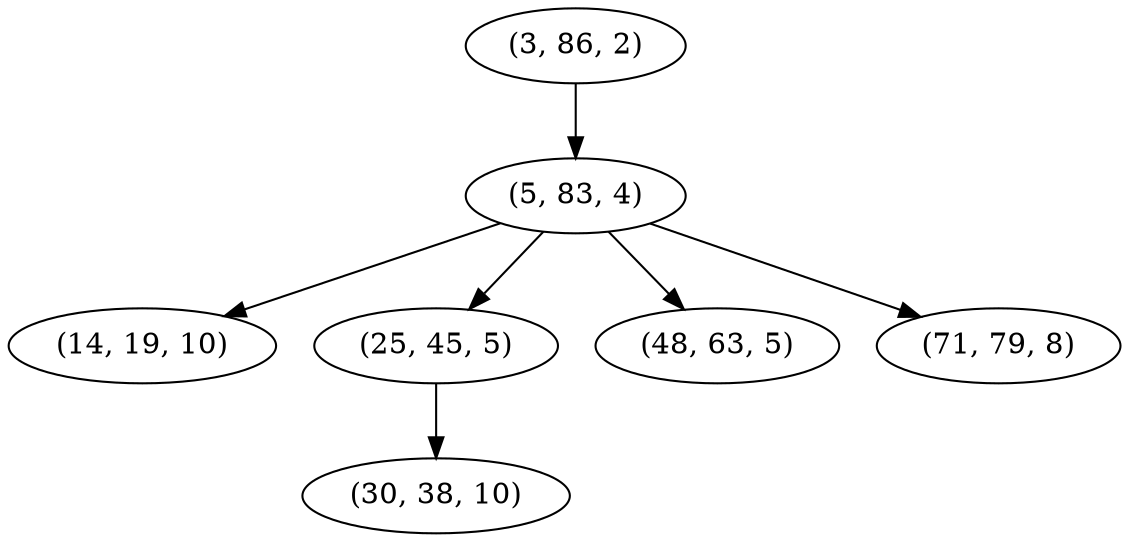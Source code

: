 digraph tree {
    "(3, 86, 2)";
    "(5, 83, 4)";
    "(14, 19, 10)";
    "(25, 45, 5)";
    "(30, 38, 10)";
    "(48, 63, 5)";
    "(71, 79, 8)";
    "(3, 86, 2)" -> "(5, 83, 4)";
    "(5, 83, 4)" -> "(14, 19, 10)";
    "(5, 83, 4)" -> "(25, 45, 5)";
    "(5, 83, 4)" -> "(48, 63, 5)";
    "(5, 83, 4)" -> "(71, 79, 8)";
    "(25, 45, 5)" -> "(30, 38, 10)";
}
